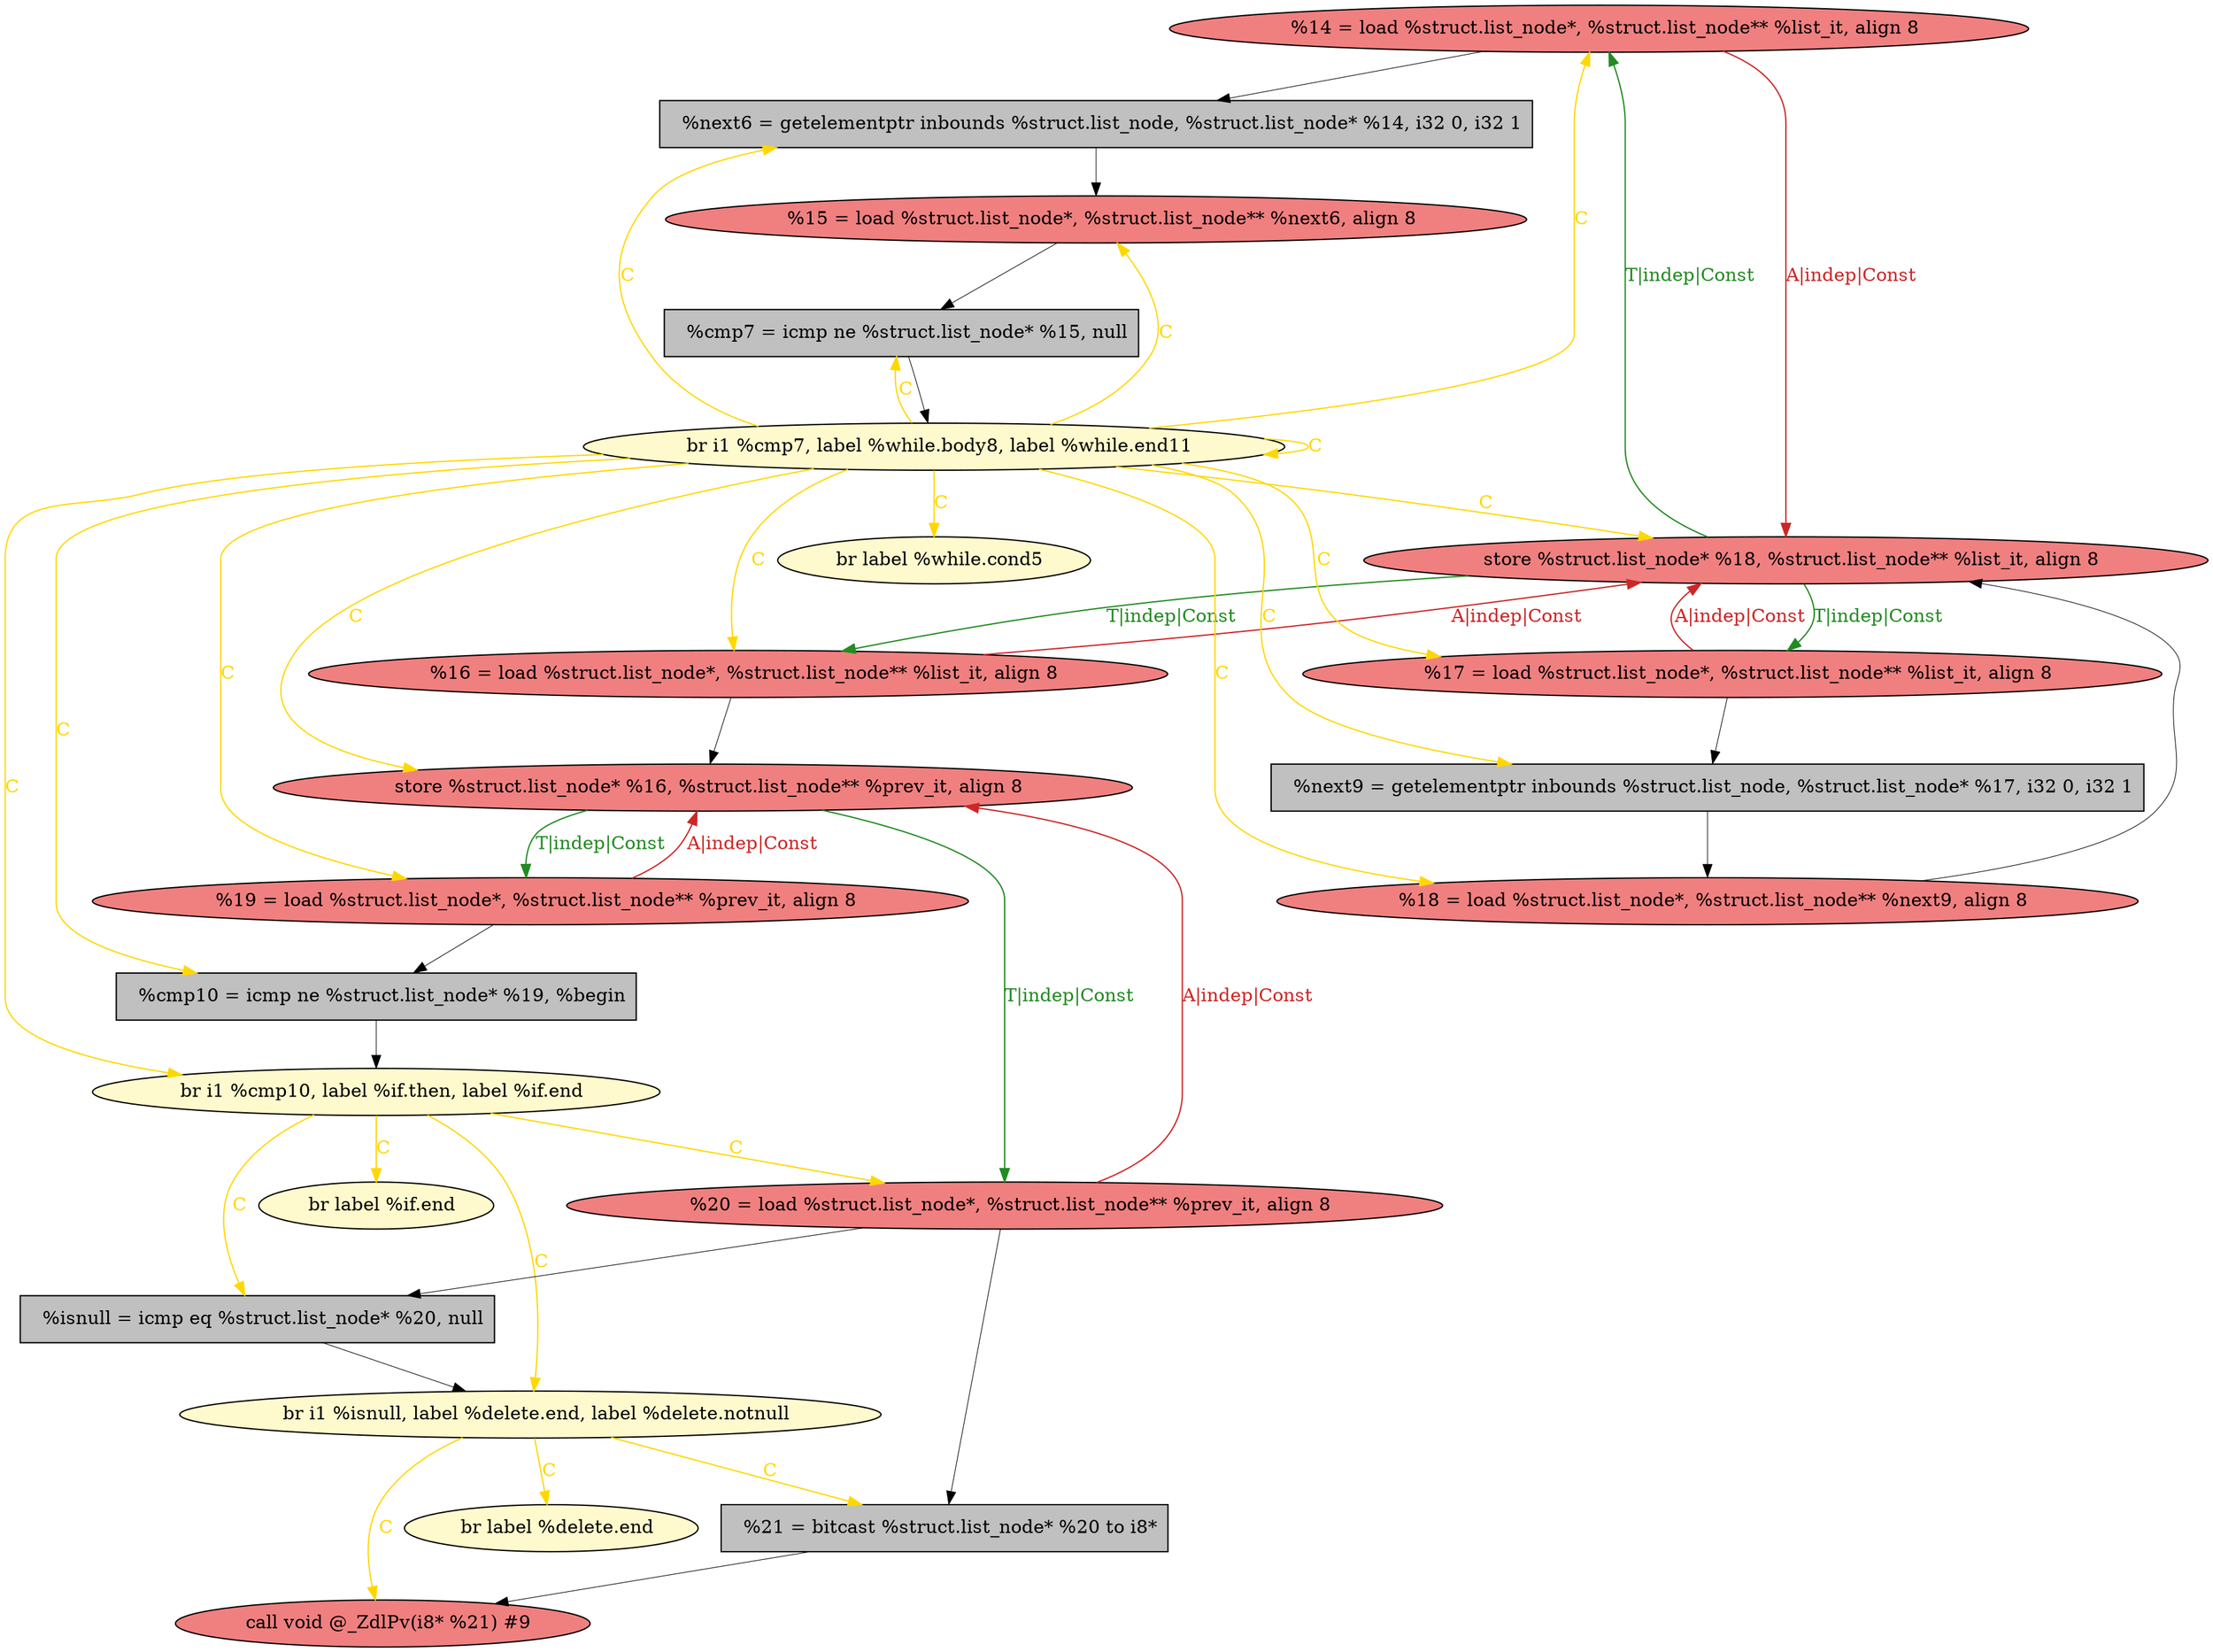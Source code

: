 
digraph G {


node1080 [fillcolor=lightcoral,label="  %14 = load %struct.list_node*, %struct.list_node** %list_it, align 8",shape=ellipse,style=filled ]
node1079 [fillcolor=lightcoral,label="  %16 = load %struct.list_node*, %struct.list_node** %list_it, align 8",shape=ellipse,style=filled ]
node1081 [fillcolor=lightcoral,label="  %17 = load %struct.list_node*, %struct.list_node** %list_it, align 8",shape=ellipse,style=filled ]
node1078 [fillcolor=lightcoral,label="  %15 = load %struct.list_node*, %struct.list_node** %next6, align 8",shape=ellipse,style=filled ]
node1065 [fillcolor=lightcoral,label="  store %struct.list_node* %18, %struct.list_node** %list_it, align 8",shape=ellipse,style=filled ]
node1068 [fillcolor=lemonchiffon,label="  br label %while.cond5",shape=ellipse,style=filled ]
node1066 [fillcolor=lemonchiffon,label="  br label %delete.end",shape=ellipse,style=filled ]
node1083 [fillcolor=lightcoral,label="  store %struct.list_node* %16, %struct.list_node** %prev_it, align 8",shape=ellipse,style=filled ]
node1064 [fillcolor=lemonchiffon,label="  br i1 %cmp10, label %if.then, label %if.end",shape=ellipse,style=filled ]
node1077 [fillcolor=lightcoral,label="  %20 = load %struct.list_node*, %struct.list_node** %prev_it, align 8",shape=ellipse,style=filled ]
node1063 [fillcolor=grey,label="  %next6 = getelementptr inbounds %struct.list_node, %struct.list_node* %14, i32 0, i32 1",shape=rectangle,style=filled ]
node1075 [fillcolor=grey,label="  %cmp7 = icmp ne %struct.list_node* %15, null",shape=rectangle,style=filled ]
node1070 [fillcolor=lightcoral,label="  %18 = load %struct.list_node*, %struct.list_node** %next9, align 8",shape=ellipse,style=filled ]
node1082 [fillcolor=grey,label="  %cmp10 = icmp ne %struct.list_node* %19, %begin",shape=rectangle,style=filled ]
node1069 [fillcolor=lemonchiffon,label="  br i1 %isnull, label %delete.end, label %delete.notnull",shape=ellipse,style=filled ]
node1071 [fillcolor=lightcoral,label="  call void @_ZdlPv(i8* %21) #9",shape=ellipse,style=filled ]
node1072 [fillcolor=lemonchiffon,label="  br label %if.end",shape=ellipse,style=filled ]
node1073 [fillcolor=grey,label="  %next9 = getelementptr inbounds %struct.list_node, %struct.list_node* %17, i32 0, i32 1",shape=rectangle,style=filled ]
node1067 [fillcolor=lemonchiffon,label="  br i1 %cmp7, label %while.body8, label %while.end11",shape=ellipse,style=filled ]
node1062 [fillcolor=grey,label="  %isnull = icmp eq %struct.list_node* %20, null",shape=rectangle,style=filled ]
node1074 [fillcolor=grey,label="  %21 = bitcast %struct.list_node* %20 to i8*",shape=rectangle,style=filled ]
node1076 [fillcolor=lightcoral,label="  %19 = load %struct.list_node*, %struct.list_node** %prev_it, align 8",shape=ellipse,style=filled ]

node1067->node1065 [style=solid,color=gold,label="C",penwidth=1.0,fontcolor=gold ]
node1067->node1070 [style=solid,color=gold,label="C",penwidth=1.0,fontcolor=gold ]
node1067->node1073 [style=solid,color=gold,label="C",penwidth=1.0,fontcolor=gold ]
node1070->node1065 [style=solid,color=black,label="",penwidth=0.5,fontcolor=black ]
node1067->node1083 [style=solid,color=gold,label="C",penwidth=1.0,fontcolor=gold ]
node1067->node1078 [style=solid,color=gold,label="C",penwidth=1.0,fontcolor=gold ]
node1067->node1076 [style=solid,color=gold,label="C",penwidth=1.0,fontcolor=gold ]
node1069->node1074 [style=solid,color=gold,label="C",penwidth=1.0,fontcolor=gold ]
node1078->node1075 [style=solid,color=black,label="",penwidth=0.5,fontcolor=black ]
node1062->node1069 [style=solid,color=black,label="",penwidth=0.5,fontcolor=black ]
node1082->node1064 [style=solid,color=black,label="",penwidth=0.5,fontcolor=black ]
node1065->node1081 [style=solid,color=forestgreen,label="T|indep|Const",penwidth=1.0,fontcolor=forestgreen ]
node1067->node1067 [style=solid,color=gold,label="C",penwidth=1.0,fontcolor=gold ]
node1067->node1079 [style=solid,color=gold,label="C",penwidth=1.0,fontcolor=gold ]
node1079->node1083 [style=solid,color=black,label="",penwidth=0.5,fontcolor=black ]
node1077->node1074 [style=solid,color=black,label="",penwidth=0.5,fontcolor=black ]
node1069->node1066 [style=solid,color=gold,label="C",penwidth=1.0,fontcolor=gold ]
node1074->node1071 [style=solid,color=black,label="",penwidth=0.5,fontcolor=black ]
node1069->node1071 [style=solid,color=gold,label="C",penwidth=1.0,fontcolor=gold ]
node1064->node1069 [style=solid,color=gold,label="C",penwidth=1.0,fontcolor=gold ]
node1077->node1062 [style=solid,color=black,label="",penwidth=0.5,fontcolor=black ]
node1067->node1082 [style=solid,color=gold,label="C",penwidth=1.0,fontcolor=gold ]
node1064->node1062 [style=solid,color=gold,label="C",penwidth=1.0,fontcolor=gold ]
node1077->node1083 [style=solid,color=firebrick3,label="A|indep|Const",penwidth=1.0,fontcolor=firebrick3 ]
node1064->node1072 [style=solid,color=gold,label="C",penwidth=1.0,fontcolor=gold ]
node1067->node1081 [style=solid,color=gold,label="C",penwidth=1.0,fontcolor=gold ]
node1067->node1064 [style=solid,color=gold,label="C",penwidth=1.0,fontcolor=gold ]
node1063->node1078 [style=solid,color=black,label="",penwidth=0.5,fontcolor=black ]
node1073->node1070 [style=solid,color=black,label="",penwidth=0.5,fontcolor=black ]
node1064->node1077 [style=solid,color=gold,label="C",penwidth=1.0,fontcolor=gold ]
node1076->node1082 [style=solid,color=black,label="",penwidth=0.5,fontcolor=black ]
node1080->node1063 [style=solid,color=black,label="",penwidth=0.5,fontcolor=black ]
node1081->node1073 [style=solid,color=black,label="",penwidth=0.5,fontcolor=black ]
node1081->node1065 [style=solid,color=firebrick3,label="A|indep|Const",penwidth=1.0,fontcolor=firebrick3 ]
node1080->node1065 [style=solid,color=firebrick3,label="A|indep|Const",penwidth=1.0,fontcolor=firebrick3 ]
node1065->node1080 [style=solid,color=forestgreen,label="T|indep|Const",penwidth=1.0,fontcolor=forestgreen ]
node1067->node1080 [style=solid,color=gold,label="C",penwidth=1.0,fontcolor=gold ]
node1076->node1083 [style=solid,color=firebrick3,label="A|indep|Const",penwidth=1.0,fontcolor=firebrick3 ]
node1083->node1076 [style=solid,color=forestgreen,label="T|indep|Const",penwidth=1.0,fontcolor=forestgreen ]
node1067->node1068 [style=solid,color=gold,label="C",penwidth=1.0,fontcolor=gold ]
node1075->node1067 [style=solid,color=black,label="",penwidth=0.5,fontcolor=black ]
node1067->node1075 [style=solid,color=gold,label="C",penwidth=1.0,fontcolor=gold ]
node1083->node1077 [style=solid,color=forestgreen,label="T|indep|Const",penwidth=1.0,fontcolor=forestgreen ]
node1079->node1065 [style=solid,color=firebrick3,label="A|indep|Const",penwidth=1.0,fontcolor=firebrick3 ]
node1067->node1063 [style=solid,color=gold,label="C",penwidth=1.0,fontcolor=gold ]
node1065->node1079 [style=solid,color=forestgreen,label="T|indep|Const",penwidth=1.0,fontcolor=forestgreen ]


}
